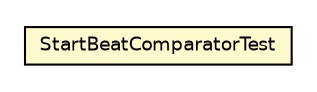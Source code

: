 #!/usr/local/bin/dot
#
# Class diagram 
# Generated by UMLGraph version R5_6-24-gf6e263 (http://www.umlgraph.org/)
#

digraph G {
	edge [fontname="Helvetica",fontsize=10,labelfontname="Helvetica",labelfontsize=10];
	node [fontname="Helvetica",fontsize=10,shape=plaintext];
	nodesep=0.25;
	ranksep=0.5;
	// com.rockhoppertech.music.StartBeatComparatorTest
	c2653 [label=<<table title="com.rockhoppertech.music.StartBeatComparatorTest" border="0" cellborder="1" cellspacing="0" cellpadding="2" port="p" bgcolor="lemonChiffon" href="./StartBeatComparatorTest.html">
		<tr><td><table border="0" cellspacing="0" cellpadding="1">
<tr><td align="center" balign="center"> StartBeatComparatorTest </td></tr>
		</table></td></tr>
		</table>>, URL="./StartBeatComparatorTest.html", fontname="Helvetica", fontcolor="black", fontsize=9.0];
}

